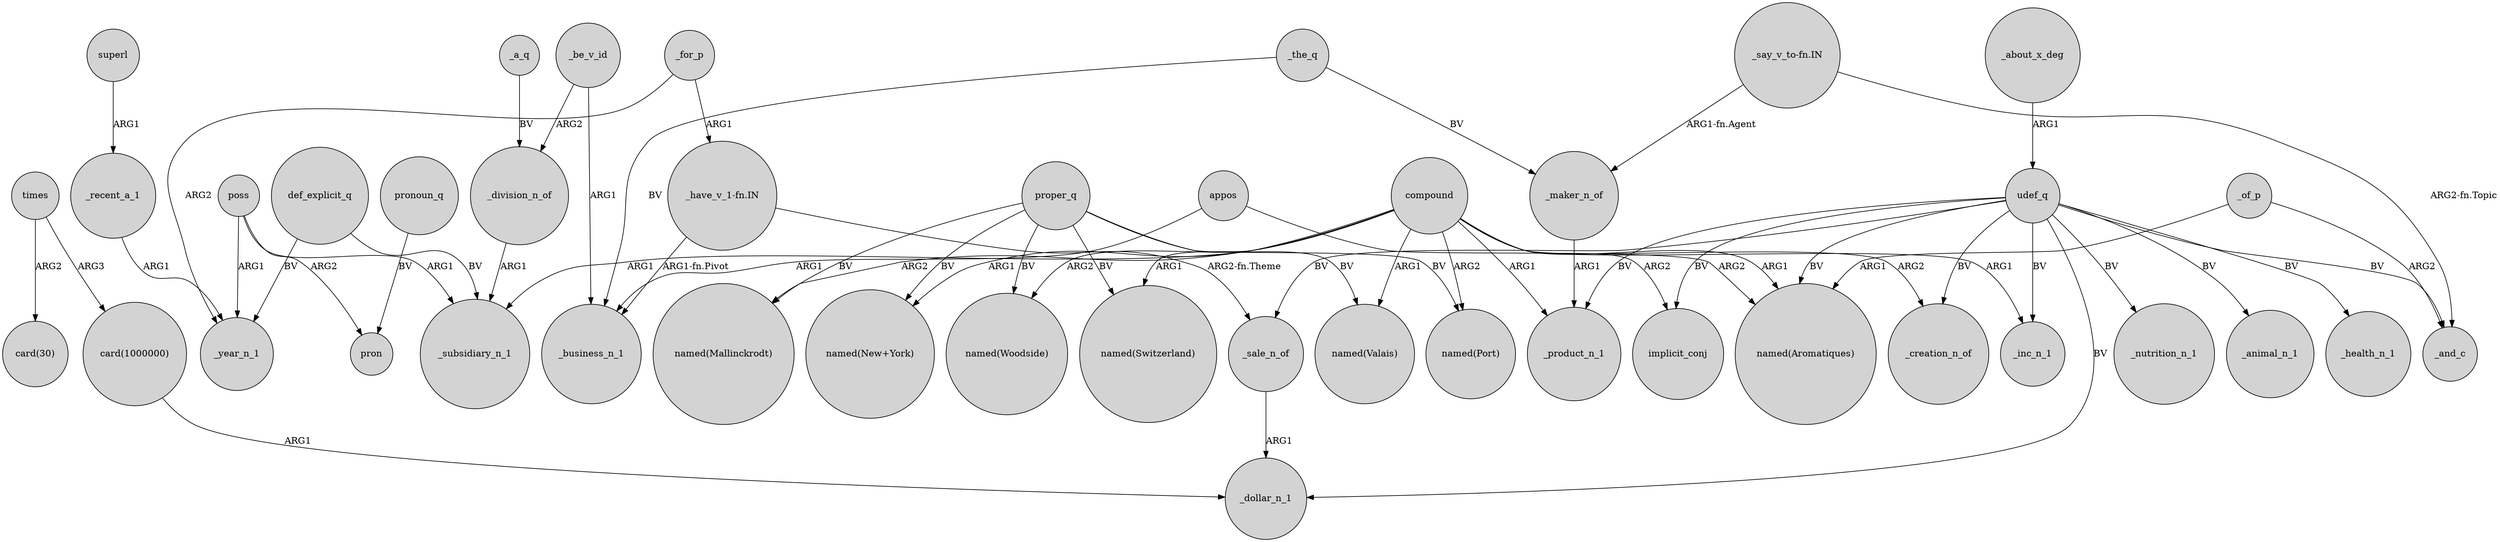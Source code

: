 digraph {
	node [shape=circle style=filled]
	_the_q -> _business_n_1 [label=BV]
	compound -> _product_n_1 [label=ARG1]
	"card(1000000)" -> _dollar_n_1 [label=ARG1]
	compound -> implicit_conj [label=ARG2]
	udef_q -> _inc_n_1 [label=BV]
	poss -> pron [label=ARG2]
	def_explicit_q -> _subsidiary_n_1 [label=BV]
	_for_p -> _year_n_1 [label=ARG2]
	poss -> _subsidiary_n_1 [label=ARG1]
	compound -> "named(Woodside)" [label=ARG2]
	proper_q -> "named(Port)" [label=BV]
	_be_v_id -> _business_n_1 [label=ARG1]
	proper_q -> "named(New+York)" [label=BV]
	_of_p -> _and_c [label=ARG2]
	udef_q -> _nutrition_n_1 [label=BV]
	proper_q -> "named(Switzerland)" [label=BV]
	_the_q -> _maker_n_of [label=BV]
	"_have_v_1-fn.IN" -> _sale_n_of [label="ARG2-fn.Theme"]
	_be_v_id -> _division_n_of [label=ARG2]
	udef_q -> implicit_conj [label=BV]
	_about_x_deg -> udef_q [label=ARG1]
	superl -> _recent_a_1 [label=ARG1]
	proper_q -> "named(Woodside)" [label=BV]
	_sale_n_of -> _dollar_n_1 [label=ARG1]
	poss -> _year_n_1 [label=ARG1]
	compound -> "named(Aromatiques)" [label=ARG1]
	pronoun_q -> pron [label=BV]
	udef_q -> _animal_n_1 [label=BV]
	compound -> "named(Switzerland)" [label=ARG1]
	proper_q -> "named(Valais)" [label=BV]
	times -> "card(1000000)" [label=ARG3]
	_maker_n_of -> _product_n_1 [label=ARG1]
	"_have_v_1-fn.IN" -> _business_n_1 [label="ARG1-fn.Pivot"]
	_recent_a_1 -> _year_n_1 [label=ARG1]
	udef_q -> _health_n_1 [label=BV]
	appos -> _business_n_1 [label=ARG1]
	"_say_v_to-fn.IN" -> _and_c [label="ARG2-fn.Topic"]
	compound -> "named(New+York)" [label=ARG1]
	times -> "card(30)" [label=ARG2]
	proper_q -> "named(Mallinckrodt)" [label=BV]
	compound -> _subsidiary_n_1 [label=ARG1]
	udef_q -> _sale_n_of [label=BV]
	udef_q -> _creation_n_of [label=BV]
	udef_q -> _product_n_1 [label=BV]
	compound -> _creation_n_of [label=ARG2]
	"_say_v_to-fn.IN" -> _maker_n_of [label="ARG1-fn.Agent"]
	_division_n_of -> _subsidiary_n_1 [label=ARG1]
	compound -> "named(Mallinckrodt)" [label=ARG2]
	_of_p -> "named(Aromatiques)" [label=ARG1]
	_a_q -> _division_n_of [label=BV]
	compound -> "named(Port)" [label=ARG2]
	appos -> "named(Aromatiques)" [label=ARG2]
	compound -> "named(Valais)" [label=ARG1]
	compound -> _inc_n_1 [label=ARG1]
	udef_q -> _and_c [label=BV]
	_for_p -> "_have_v_1-fn.IN" [label=ARG1]
	def_explicit_q -> _year_n_1 [label=BV]
	udef_q -> _dollar_n_1 [label=BV]
	udef_q -> "named(Aromatiques)" [label=BV]
}
